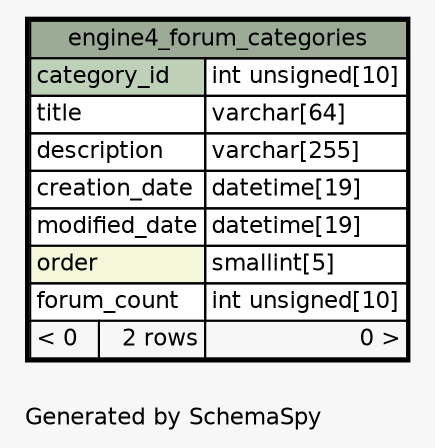 // dot 2.38.0 on Windows 10 10.0
// SchemaSpy rev 590
digraph "oneDegreeRelationshipsDiagram" {
  graph [
    rankdir="RL"
    bgcolor="#f7f7f7"
    label="\nGenerated by SchemaSpy"
    labeljust="l"
    nodesep="0.18"
    ranksep="0.46"
    fontname="Helvetica"
    fontsize="11"
  ];
  node [
    fontname="Helvetica"
    fontsize="11"
    shape="plaintext"
  ];
  edge [
    arrowsize="0.8"
  ];
  "engine4_forum_categories" [
    label=<
    <TABLE BORDER="2" CELLBORDER="1" CELLSPACING="0" BGCOLOR="#ffffff">
      <TR><TD COLSPAN="3" BGCOLOR="#9bab96" ALIGN="CENTER">engine4_forum_categories</TD></TR>
      <TR><TD PORT="category_id" COLSPAN="2" BGCOLOR="#bed1b8" ALIGN="LEFT">category_id</TD><TD PORT="category_id.type" ALIGN="LEFT">int unsigned[10]</TD></TR>
      <TR><TD PORT="title" COLSPAN="2" ALIGN="LEFT">title</TD><TD PORT="title.type" ALIGN="LEFT">varchar[64]</TD></TR>
      <TR><TD PORT="description" COLSPAN="2" ALIGN="LEFT">description</TD><TD PORT="description.type" ALIGN="LEFT">varchar[255]</TD></TR>
      <TR><TD PORT="creation_date" COLSPAN="2" ALIGN="LEFT">creation_date</TD><TD PORT="creation_date.type" ALIGN="LEFT">datetime[19]</TD></TR>
      <TR><TD PORT="modified_date" COLSPAN="2" ALIGN="LEFT">modified_date</TD><TD PORT="modified_date.type" ALIGN="LEFT">datetime[19]</TD></TR>
      <TR><TD PORT="order" COLSPAN="2" BGCOLOR="#f4f7da" ALIGN="LEFT">order</TD><TD PORT="order.type" ALIGN="LEFT">smallint[5]</TD></TR>
      <TR><TD PORT="forum_count" COLSPAN="2" ALIGN="LEFT">forum_count</TD><TD PORT="forum_count.type" ALIGN="LEFT">int unsigned[10]</TD></TR>
      <TR><TD ALIGN="LEFT" BGCOLOR="#f7f7f7">&lt; 0</TD><TD ALIGN="RIGHT" BGCOLOR="#f7f7f7">2 rows</TD><TD ALIGN="RIGHT" BGCOLOR="#f7f7f7">0 &gt;</TD></TR>
    </TABLE>>
    URL="engine4_forum_categories.html"
    tooltip="engine4_forum_categories"
  ];
}
